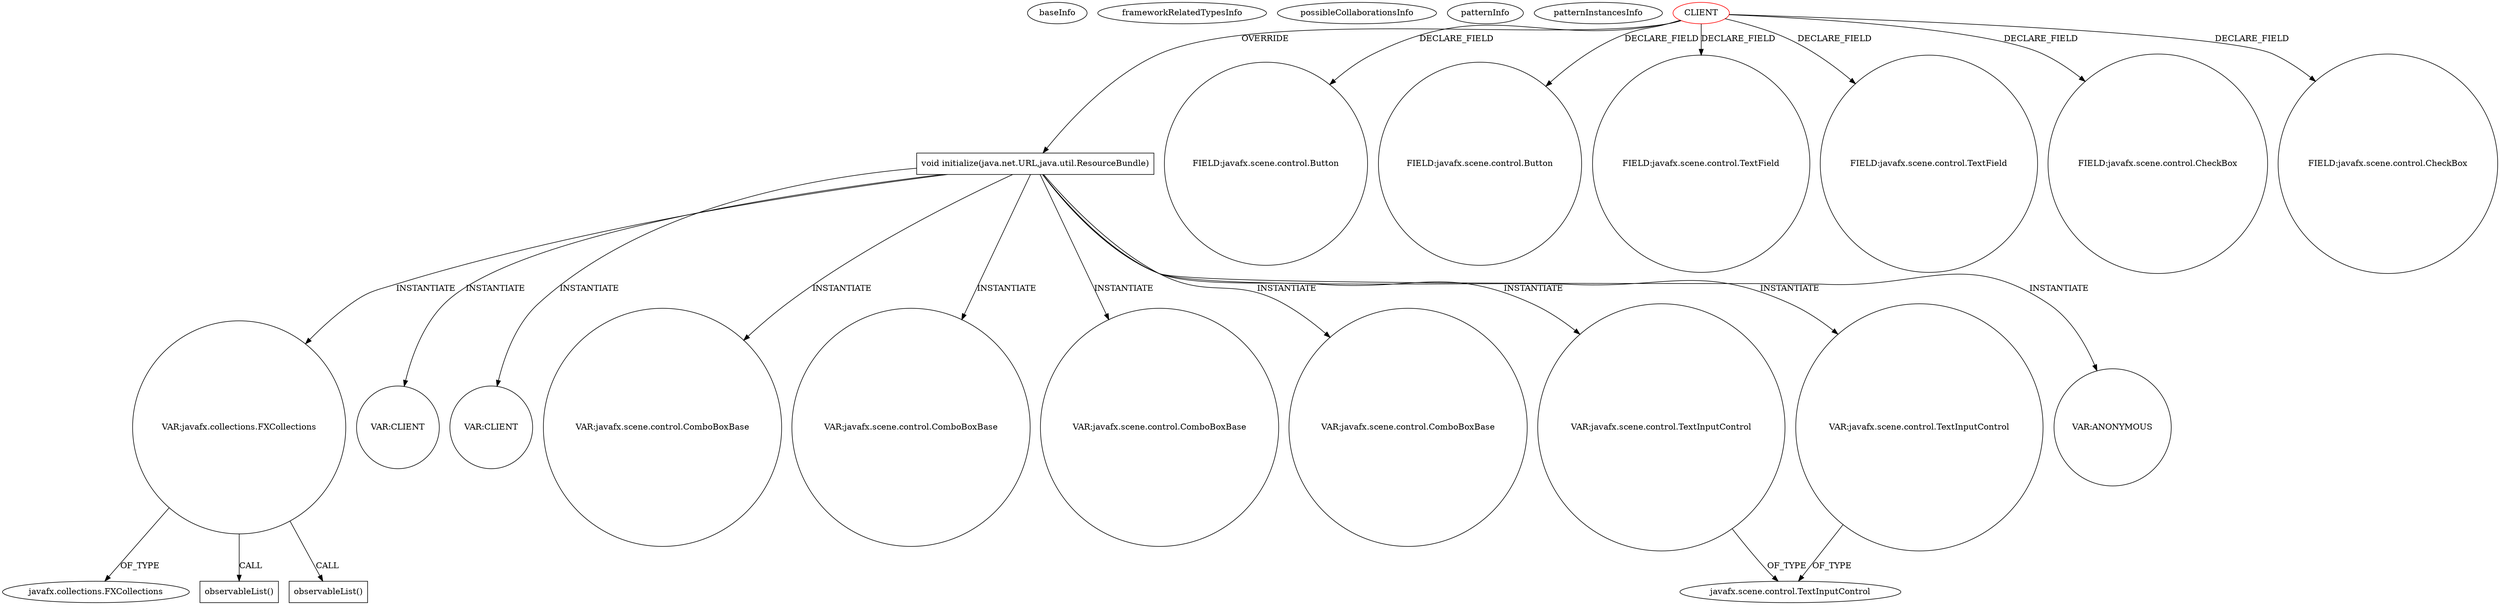 digraph {
baseInfo[graphId=974,category="pattern",isAnonymous=false,possibleRelation=false]
frameworkRelatedTypesInfo[]
possibleCollaborationsInfo[]
patternInfo[frequency=2.0,patternRootClient=0]
patternInstancesInfo[0="novosga-painel-fx~/novosga-painel-fx/painel-fx-master/src/org/novosga/painel/client/ui/Controller.java~Controller~3787",1="borissuska-csv-tools~/borissuska-csv-tools/csv-tools-master/src/main/java/sk/suska/csv_tools/ui/FormController.java~FormController~2203"]
80[label="javafx.collections.FXCollections",vertexType="FRAMEWORK_CLASS_TYPE",isFrameworkType=false]
78[label="VAR:javafx.collections.FXCollections",vertexType="VARIABLE_EXPRESION",isFrameworkType=false,shape=circle]
225[label="observableList()",vertexType="INSIDE_CALL",isFrameworkType=false,shape=box]
52[label="void initialize(java.net.URL,java.util.ResourceBundle)",vertexType="OVERRIDING_METHOD_DECLARATION",isFrameworkType=false,shape=box]
0[label="CLIENT",vertexType="ROOT_CLIENT_CLASS_DECLARATION",isFrameworkType=false,color=red]
2[label="FIELD:javafx.scene.control.Button",vertexType="FIELD_DECLARATION",isFrameworkType=false,shape=circle]
14[label="FIELD:javafx.scene.control.Button",vertexType="FIELD_DECLARATION",isFrameworkType=false,shape=circle]
273[label="observableList()",vertexType="INSIDE_CALL",isFrameworkType=false,shape=box]
353[label="VAR:CLIENT",vertexType="VARIABLE_EXPRESION",isFrameworkType=false,shape=circle]
340[label="VAR:CLIENT",vertexType="VARIABLE_EXPRESION",isFrameworkType=false,shape=circle]
161[label="VAR:javafx.scene.control.ComboBoxBase",vertexType="VARIABLE_EXPRESION",isFrameworkType=false,shape=circle]
164[label="VAR:javafx.scene.control.ComboBoxBase",vertexType="VARIABLE_EXPRESION",isFrameworkType=false,shape=circle]
167[label="VAR:javafx.scene.control.ComboBoxBase",vertexType="VARIABLE_EXPRESION",isFrameworkType=false,shape=circle]
158[label="VAR:javafx.scene.control.ComboBoxBase",vertexType="VARIABLE_EXPRESION",isFrameworkType=false,shape=circle]
120[label="VAR:javafx.scene.control.TextInputControl",vertexType="VARIABLE_EXPRESION",isFrameworkType=false,shape=circle]
146[label="VAR:javafx.scene.control.TextInputControl",vertexType="VARIABLE_EXPRESION",isFrameworkType=false,shape=circle]
122[label="javafx.scene.control.TextInputControl",vertexType="FRAMEWORK_CLASS_TYPE",isFrameworkType=false]
48[label="FIELD:javafx.scene.control.TextField",vertexType="FIELD_DECLARATION",isFrameworkType=false,shape=circle]
35[label="FIELD:javafx.scene.control.TextField",vertexType="FIELD_DECLARATION",isFrameworkType=false,shape=circle]
50[label="FIELD:javafx.scene.control.CheckBox",vertexType="FIELD_DECLARATION",isFrameworkType=false,shape=circle]
4[label="FIELD:javafx.scene.control.CheckBox",vertexType="FIELD_DECLARATION",isFrameworkType=false,shape=circle]
203[label="VAR:ANONYMOUS",vertexType="VARIABLE_EXPRESION",isFrameworkType=false,shape=circle]
146->122[label="OF_TYPE"]
52->164[label="INSTANTIATE"]
0->2[label="DECLARE_FIELD"]
0->48[label="DECLARE_FIELD"]
52->158[label="INSTANTIATE"]
52->161[label="INSTANTIATE"]
52->120[label="INSTANTIATE"]
52->353[label="INSTANTIATE"]
52->340[label="INSTANTIATE"]
0->50[label="DECLARE_FIELD"]
52->78[label="INSTANTIATE"]
78->273[label="CALL"]
52->146[label="INSTANTIATE"]
78->80[label="OF_TYPE"]
52->203[label="INSTANTIATE"]
120->122[label="OF_TYPE"]
52->167[label="INSTANTIATE"]
0->52[label="OVERRIDE"]
0->14[label="DECLARE_FIELD"]
0->35[label="DECLARE_FIELD"]
78->225[label="CALL"]
0->4[label="DECLARE_FIELD"]
}
